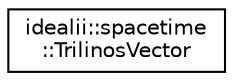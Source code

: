 digraph "Graphical Class Hierarchy"
{
 // LATEX_PDF_SIZE
  edge [fontname="Helvetica",fontsize="10",labelfontname="Helvetica",labelfontsize="10"];
  node [fontname="Helvetica",fontsize="10",shape=record];
  rankdir="LR";
  Node0 [label="idealii::spacetime\l::TrilinosVector",height=0.2,width=0.4,color="black", fillcolor="white", style="filled",URL="$classidealii_1_1spacetime_1_1TrilinosVector.html",tooltip="The spacetime Trilinos vector object."];
}
